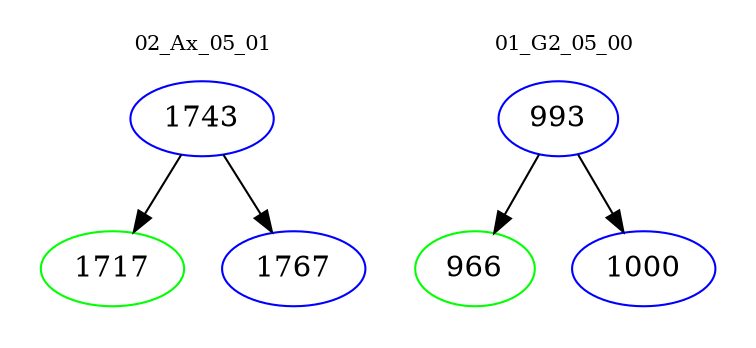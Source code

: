 digraph{
subgraph cluster_0 {
color = white
label = "02_Ax_05_01";
fontsize=10;
T0_1743 [label="1743", color="blue"]
T0_1743 -> T0_1717 [color="black"]
T0_1717 [label="1717", color="green"]
T0_1743 -> T0_1767 [color="black"]
T0_1767 [label="1767", color="blue"]
}
subgraph cluster_1 {
color = white
label = "01_G2_05_00";
fontsize=10;
T1_993 [label="993", color="blue"]
T1_993 -> T1_966 [color="black"]
T1_966 [label="966", color="green"]
T1_993 -> T1_1000 [color="black"]
T1_1000 [label="1000", color="blue"]
}
}
